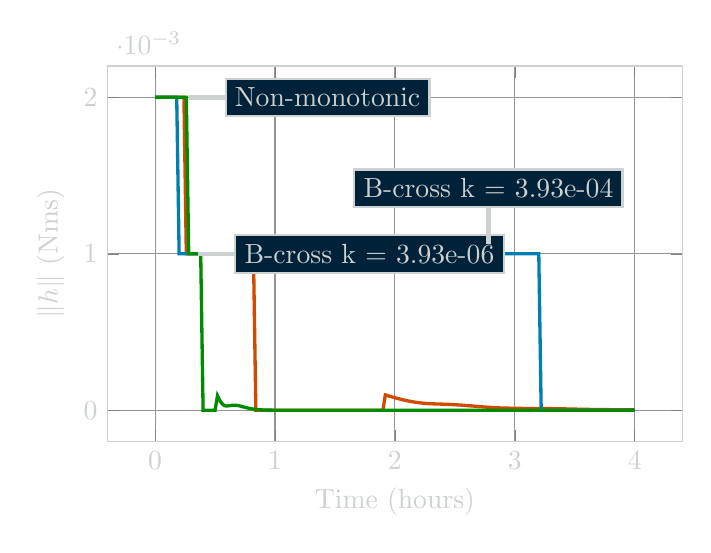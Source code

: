 % Recommended preamble:
\begin{tikzpicture}
\begin{axis}[grid style={color={rgb,1:red,0.58;green,0.58;blue,0.58}}, label style={color={rgb,1:red,0.804;green,0.82;blue,0.82}}, tick label style={color={rgb,1:red,0.804;green,0.82;blue,0.82}}, axis line style={color={rgb,1:red,0.804;green,0.82;blue,0.82}}, xmajorgrids, ymajorgrids, height={2.5in}, width={3.5in}, xlabel={Time (hours)}, ylabel={$\|h\|$ (Nms)}, legend pos={north east}, title={{\rule{0pt}{1pt}}}]
    \addplot+[no marks, very thick, style={solid}, color={rgb,1:red,0.82;green,0.29;blue,0.0}, opacity={1.0}]
        coordinates {
            (0.0,0.002)
            (0.02,0.002)
            (0.04,0.002)
            (0.06,0.002)
            (0.08,0.002)
            (0.1,0.002)
            (0.12,0.002)
            (0.14,0.002)
            (0.16,0.002)
            (0.18,0.002)
            (0.2,0.002)
            (0.22,0.002)
            (0.24,0.002)
            (0.26,0.001)
            (0.28,0.001)
            (0.3,0.001)
            (0.32,0.001)
            (0.34,0.001)
            (0.36,0.001)
            (0.38,0.001)
            (0.4,0.001)
            (0.42,0.001)
            (0.44,0.001)
            (0.46,0.001)
            (0.48,0.001)
            (0.5,0.001)
            (0.52,0.001)
            (0.54,0.001)
            (0.56,0.001)
            (0.58,0.001)
            (0.6,0.001)
            (0.62,0.001)
            (0.64,0.001)
            (0.66,0.001)
            (0.68,0.001)
            (0.7,0.001)
            (0.72,0.001)
            (0.74,0.001)
            (0.76,0.001)
            (0.78,0.001)
            (0.8,0.001)
            (0.82,0.001)
            (0.84,0.0)
            (0.86,0.0)
            (0.88,0.0)
            (0.9,0.0)
            (0.92,0.0)
            (0.94,0.0)
            (0.96,0.0)
            (0.98,0.0)
            (1.0,0.0)
            (1.02,0.0)
            (1.04,0.0)
            (1.06,0.0)
            (1.08,0.0)
            (1.1,0.0)
            (1.12,0.0)
            (1.14,0.0)
            (1.16,0.0)
            (1.18,0.0)
            (1.2,0.0)
            (1.22,0.0)
            (1.24,0.0)
            (1.26,0.0)
            (1.28,0.0)
            (1.3,0.0)
            (1.32,0.0)
            (1.34,0.0)
            (1.36,0.0)
            (1.38,0.0)
            (1.4,0.0)
            (1.42,0.0)
            (1.44,0.0)
            (1.46,0.0)
            (1.48,0.0)
            (1.5,0.0)
            (1.52,0.0)
            (1.54,0.0)
            (1.56,0.0)
            (1.58,0.0)
            (1.6,0.0)
            (1.62,0.0)
            (1.64,0.0)
            (1.66,0.0)
            (1.68,0.0)
            (1.7,0.0)
            (1.72,0.0)
            (1.74,0.0)
            (1.76,0.0)
            (1.78,0.0)
            (1.8,0.0)
            (1.82,0.0)
            (1.84,0.0)
            (1.86,0.0)
            (1.88,0.0)
            (1.9,0.0)
            (1.92,9.78e-5)
            (1.94,9.316e-5)
            (1.96,8.856e-5)
            (1.98,8.409e-5)
            (2.0,7.975e-5)
            (2.02,7.561e-5)
            (2.04,7.164e-5)
            (2.06,6.787e-5)
            (2.08,6.433e-5)
            (2.1,6.099e-5)
            (2.12,5.788e-5)
            (2.14,5.502e-5)
            (2.16,5.237e-5)
            (2.18,4.997e-5)
            (2.2,4.79e-5)
            (2.22,4.612e-5)
            (2.24,4.453e-5)
            (2.26,4.322e-5)
            (2.28,4.227e-5)
            (2.3,4.147e-5)
            (2.32,4.071e-5)
            (2.34,4.012e-5)
            (2.36,3.969e-5)
            (2.38,3.919e-5)
            (2.4,3.858e-5)
            (2.42,3.803e-5)
            (2.44,3.751e-5)
            (2.46,3.683e-5)
            (2.48,3.595e-5)
            (2.5,3.505e-5)
            (2.52,3.422e-5)
            (2.54,3.331e-5)
            (2.56,3.221e-5)
            (2.58,3.097e-5)
            (2.6,2.973e-5)
            (2.62,2.855e-5)
            (2.64,2.735e-5)
            (2.66,2.608e-5)
            (2.68,2.475e-5)
            (2.7,2.343e-5)
            (2.72,2.219e-5)
            (2.74,2.102e-5)
            (2.76,1.992e-5)
            (2.78,1.887e-5)
            (2.8,1.788e-5)
            (2.82,1.695e-5)
            (2.84,1.609e-5)
            (2.86,1.533e-5)
            (2.88,1.468e-5)
            (2.9,1.414e-5)
            (2.92,1.37e-5)
            (2.94,1.333e-5)
            (2.96,1.302e-5)
            (2.98,1.274e-5)
            (3.0,1.246e-5)
            (3.02,1.218e-5)
            (3.04,1.191e-5)
            (3.06,1.165e-5)
            (3.08,1.142e-5)
            (3.1,1.125e-5)
            (3.12,1.114e-5)
            (3.14,1.107e-5)
            (3.16,1.103e-5)
            (3.18,1.097e-5)
            (3.2,1.088e-5)
            (3.22,1.075e-5)
            (3.24,1.059e-5)
            (3.26,1.041e-5)
            (3.28,1.022e-5)
            (3.3,1.004e-5)
            (3.32,9.855e-6)
            (3.34,9.662e-6)
            (3.36,9.445e-6)
            (3.38,9.192e-6)
            (3.4,8.896e-6)
            (3.42,8.563e-6)
            (3.44,8.204e-6)
            (3.46,7.832e-6)
            (3.48,7.46e-6)
            (3.5,7.098e-6)
            (3.52,6.751e-6)
            (3.54,6.421e-6)
            (3.56,6.107e-6)
            (3.58,5.808e-6)
            (3.6,5.521e-6)
            (3.62,5.245e-6)
            (3.64,4.981e-6)
            (3.66,4.729e-6)
            (3.68,4.492e-6)
            (3.7,4.271e-6)
            (3.72,4.07e-6)
            (3.74,3.892e-6)
            (3.76,3.741e-6)
            (3.78,3.618e-6)
            (3.8,3.524e-6)
            (3.82,3.454e-6)
            (3.84,3.403e-6)
            (3.86,3.363e-6)
            (3.88,3.328e-6)
            (3.9,3.292e-6)
            (3.92,3.253e-6)
            (3.94,3.208e-6)
            (3.96,3.159e-6)
            (3.98,3.107e-6)
            (4.0,3.055e-6)
        }
        ;
    \addplot+[no marks, very thick, style={solid}, color={rgb,1:red,0.0;green,0.498;blue,0.694}, opacity={1.0}]
        coordinates {
            (0.0,0.002)
            (0.02,0.002)
            (0.04,0.002)
            (0.06,0.002)
            (0.08,0.002)
            (0.1,0.002)
            (0.12,0.002)
            (0.14,0.002)
            (0.16,0.002)
            (0.18,0.002)
            (0.2,0.001)
            (0.22,0.001)
            (0.24,0.001)
            (0.26,0.001)
            (0.28,0.001)
            (0.3,0.001)
            (0.32,0.001)
            (0.34,0.001)
            (0.36,0.001)
            (0.38,0.001)
            (0.4,0.001)
            (0.42,0.001)
            (0.44,0.001)
            (0.46,0.001)
            (0.48,0.001)
            (0.5,0.001)
            (0.52,0.001)
            (0.54,0.001)
            (0.56,0.001)
            (0.58,0.001)
            (0.6,0.001)
            (0.62,0.001)
            (0.64,0.001)
            (0.66,0.001)
            (0.68,0.001)
            (0.7,0.001)
            (0.72,0.001)
            (0.74,0.001)
            (0.76,0.001)
            (0.78,0.001)
            (0.8,0.001)
            (0.82,0.001)
            (0.84,0.001)
            (0.86,0.001)
            (0.88,0.001)
            (0.9,0.001)
            (0.92,0.001)
            (0.94,0.001)
            (0.96,0.001)
            (0.98,0.001)
            (1.0,0.001)
            (1.02,0.001)
            (1.04,0.001)
            (1.06,0.001)
            (1.08,0.001)
            (1.1,0.001)
            (1.12,0.001)
            (1.14,0.001)
            (1.16,0.001)
            (1.18,0.001)
            (1.2,0.001)
            (1.22,0.001)
            (1.24,0.001)
            (1.26,0.001)
            (1.28,0.001)
            (1.3,0.001)
            (1.32,0.001)
            (1.34,0.001)
            (1.36,0.001)
            (1.38,0.001)
            (1.4,0.001)
            (1.42,0.001)
            (1.44,0.001)
            (1.46,0.001)
            (1.48,0.001)
            (1.5,0.001)
            (1.52,0.001)
            (1.54,0.001)
            (1.56,0.001)
            (1.58,0.001)
            (1.6,0.001)
            (1.62,0.001)
            (1.64,0.001)
            (1.66,0.001)
            (1.68,0.001)
            (1.7,0.001)
            (1.72,0.001)
            (1.74,0.001)
            (1.76,0.001)
            (1.78,0.001)
            (1.8,0.001)
            (1.82,0.001)
            (1.84,0.001)
            (1.86,0.001)
            (1.88,0.001)
            (1.9,0.001)
            (1.92,0.001)
            (1.94,0.001)
            (1.96,0.001)
            (1.98,0.001)
            (2.0,0.001)
            (2.02,0.001)
            (2.04,0.001)
            (2.06,0.001)
            (2.08,0.001)
            (2.1,0.001)
            (2.12,0.001)
            (2.14,0.001)
            (2.16,0.001)
            (2.18,0.001)
            (2.2,0.001)
            (2.22,0.001)
            (2.24,0.001)
            (2.26,0.001)
            (2.28,0.001)
            (2.3,0.001)
            (2.32,0.001)
            (2.34,0.001)
            (2.36,0.001)
            (2.38,0.001)
            (2.4,0.001)
            (2.42,0.001)
            (2.44,0.001)
            (2.46,0.001)
            (2.48,0.001)
            (2.5,0.001)
            (2.52,0.001)
            (2.54,0.001)
            (2.56,0.001)
            (2.58,0.001)
            (2.6,0.001)
            (2.62,0.001)
            (2.64,0.001)
            (2.66,0.001)
            (2.68,0.001)
            (2.7,0.001)
            (2.72,0.001)
            (2.74,0.001)
            (2.76,0.001)
            (2.78,0.001)
            (2.8,0.001)
            (2.82,0.001)
            (2.84,0.001)
            (2.86,0.001)
            (2.88,0.001)
            (2.9,0.001)
            (2.92,0.001)
            (2.94,0.001)
            (2.96,0.001)
            (2.98,0.001)
            (3.0,0.001)
            (3.02,0.001)
            (3.04,0.001)
            (3.06,0.001)
            (3.08,0.001)
            (3.1,0.001)
            (3.12,0.001)
            (3.14,0.001)
            (3.16,0.001)
            (3.18,0.001)
            (3.2,0.001)
            (3.22,0.0)
            (3.24,0.0)
            (3.26,0.0)
            (3.28,0.0)
            (3.3,0.0)
            (3.32,0.0)
            (3.34,0.0)
            (3.36,0.0)
            (3.38,0.0)
            (3.4,0.0)
            (3.42,0.0)
            (3.44,0.0)
            (3.46,0.0)
            (3.48,0.0)
            (3.5,0.0)
            (3.52,0.0)
            (3.54,0.0)
            (3.56,0.0)
            (3.58,0.0)
            (3.6,0.0)
            (3.62,0.0)
            (3.64,0.0)
            (3.66,0.0)
            (3.68,0.0)
            (3.7,0.0)
            (3.72,0.0)
            (3.74,0.0)
            (3.76,0.0)
            (3.78,0.0)
            (3.8,0.0)
            (3.82,0.0)
            (3.84,0.0)
            (3.86,0.0)
            (3.88,0.0)
            (3.9,0.0)
            (3.92,0.0)
            (3.94,0.0)
            (3.96,0.0)
            (3.98,0.0)
            (4.0,0.0)
        }
        ;
    \addplot+[no marks, very thick, style={solid}, color={rgb,1:red,0.0;green,0.549;blue,0.0}, opacity={1.0}]
        coordinates {
            (0.0,0.002)
            (0.02,0.002)
            (0.04,0.002)
            (0.06,0.002)
            (0.08,0.002)
            (0.1,0.002)
            (0.12,0.002)
            (0.14,0.002)
            (0.16,0.002)
            (0.18,0.002)
            (0.2,0.002)
            (0.22,0.002)
            (0.24,0.002)
            (0.26,0.002)
            (0.28,0.001)
            (0.3,0.001)
            (0.32,0.001)
            (0.34,0.001)
            (0.36,0.001)
            (0.38,0.001)
            (0.4,0.0)
            (0.42,0.0)
            (0.44,0.0)
            (0.46,0.0)
            (0.48,0.0)
            (0.5,0.0)
            (0.52,9.259e-5)
            (0.54,6.09e-5)
            (0.56,3.988e-5)
            (0.58,2.866e-5)
            (0.6,2.682e-5)
            (0.62,2.913e-5)
            (0.64,3.12e-5)
            (0.66,3.19e-5)
            (0.68,3.103e-5)
            (0.7,2.849e-5)
            (0.72,2.463e-5)
            (0.74,2.037e-5)
            (0.76,1.63e-5)
            (0.78,1.267e-5)
            (0.8,9.597e-6)
            (0.82,7.082e-6)
            (0.84,5.087e-6)
            (0.86,3.563e-6)
            (0.88,2.449e-6)
            (0.9,1.663e-6)
            (0.92,1.124e-6)
            (0.94,7.607e-7)
            (0.96,5.185e-7)
            (0.98,3.588e-7)
            (1.0,2.543e-7)
            (1.02,1.862e-7)
            (1.04,1.416e-7)
            (1.06,1.118e-7)
            (1.08,9.108e-8)
            (1.1,7.597e-8)
            (1.12,6.442e-8)
            (1.14,5.525e-8)
            (1.16,4.775e-8)
            (1.18,4.143e-8)
            (1.2,3.601e-8)
            (1.22,3.126e-8)
            (1.24,2.708e-8)
            (1.26,2.34e-8)
            (1.28,2.019e-8)
            (1.3,1.744e-8)
            (1.32,1.513e-8)
            (1.34,1.321e-8)
            (1.36,1.164e-8)
            (1.38,1.037e-8)
            (1.4,9.369e-9)
            (1.42,8.603e-9)
            (1.44,8.045e-9)
            (1.46,7.669e-9)
            (1.48,7.461e-9)
            (1.5,7.434e-9)
            (1.52,7.604e-9)
            (1.54,7.869e-9)
            (1.56,7.938e-9)
            (1.58,7.587e-9)
            (1.6,6.811e-9)
            (1.62,5.734e-9)
            (1.64,4.533e-9)
            (1.66,3.385e-9)
            (1.68,2.425e-9)
            (1.7,1.714e-9)
            (1.72,1.238e-9)
            (1.74,9.356e-10)
            (1.76,7.35e-10)
            (1.78,5.881e-10)
            (1.8,4.715e-10)
            (1.82,3.756e-10)
            (1.84,2.963e-10)
            (1.86,2.312e-10)
            (1.88,1.785e-10)
            (1.9,1.366e-10)
            (1.92,1.039e-10)
            (1.94,7.882e-11)
            (1.96,5.985e-11)
            (1.98,4.567e-11)
            (2.0,3.51e-11)
            (2.02,2.722e-11)
            (2.04,2.13e-11)
            (2.06,1.68e-11)
            (2.08,1.334e-11)
            (2.1,1.064e-11)
            (2.12,8.492e-12)
            (2.14,6.77e-12)
            (2.16,5.376e-12)
            (2.18,4.246e-12)
            (2.2,3.332e-12)
            (2.22,2.6e-12)
            (2.24,2.019e-12)
            (2.26,1.563e-12)
            (2.28,1.208e-12)
            (2.3,9.306e-13)
            (2.32,7.141e-13)
            (2.34,5.45e-13)
            (2.36,4.138e-13)
            (2.38,3.134e-13)
            (2.4,2.378e-13)
            (2.42,1.822e-13)
            (2.44,1.418e-13)
            (2.46,1.13e-13)
            (2.48,9.223e-14)
            (2.5,7.698e-14)
            (2.52,6.525e-14)
            (2.54,5.578e-14)
            (2.56,4.78e-14)
            (2.58,4.092e-14)
            (2.6,3.495e-14)
            (2.62,2.978e-14)
            (2.64,2.535e-14)
            (2.66,2.159e-14)
            (2.68,1.842e-14)
            (2.7,1.576e-14)
            (2.72,1.354e-14)
            (2.74,1.167e-14)
            (2.76,1.011e-14)
            (2.78,8.798e-15)
            (2.8,7.701e-15)
            (2.82,6.791e-15)
            (2.84,6.046e-15)
            (2.86,5.449e-15)
            (2.88,4.99e-15)
            (2.9,4.661e-15)
            (2.92,4.459e-15)
            (2.94,4.373e-15)
            (2.96,4.38e-15)
            (2.98,4.425e-15)
            (3.0,4.424e-15)
            (3.02,4.31e-15)
            (3.04,4.065e-15)
            (3.06,3.695e-15)
            (3.08,3.23e-15)
            (3.1,2.719e-15)
            (3.12,2.217e-15)
            (3.14,1.768e-15)
            (3.16,1.393e-15)
            (3.18,1.093e-15)
            (3.2,8.525e-16)
            (3.22,6.581e-16)
            (3.24,4.997e-16)
            (3.26,3.721e-16)
            (3.28,2.717e-16)
            (3.3,1.947e-16)
            (3.32,1.371e-16)
            (3.34,9.505e-17)
            (3.36,6.487e-17)
            (3.38,4.362e-17)
            (3.4,2.891e-17)
            (3.42,1.888e-17)
            (3.44,1.213e-17)
            (3.46,7.658e-18)
            (3.48,4.73e-18)
            (3.5,2.849e-18)
            (3.52,1.684e-18)
            (3.54,1.029e-18)
            (3.56,7.526e-19)
            (3.58,7.009e-19)
            (3.6,7.173e-19)
            (3.62,7.271e-19)
            (3.64,7.119e-19)
            (3.66,6.717e-19)
            (3.68,6.113e-19)
            (3.7,5.37e-19)
            (3.72,4.553e-19)
            (3.74,3.73e-19)
            (3.76,2.957e-19)
            (3.78,2.276e-19)
            (3.8,1.711e-19)
            (3.82,1.262e-19)
            (3.84,9.192e-20)
            (3.86,6.621e-20)
            (3.88,4.727e-20)
            (3.9,3.348e-20)
            (3.92,2.354e-20)
            (3.94,1.644e-20)
            (3.96,1.141e-20)
            (3.98,7.886e-21)
            (4.0,5.434e-21)
        }
        ;
    \node 
    [pin={[thick,pin edge={draw={rgb,1:red,0.804;green,0.82;blue,0.82},ultra thick},text={rgb,1:red,0.804;green,0.82;blue,0.82}, fill={rgb,1:red,0.0;green,0.133;blue,0.224}, draw={rgb,1:red,0.804;green,0.82;blue,0.82}]right:B-cross k = 3.93e-06}]  at 
    (0.28,0.001)
    {};
    \node 
    [pin={[thick,pin edge={draw={rgb,1:red,0.804;green,0.82;blue,0.82},ultra thick},text={rgb,1:red,0.804;green,0.82;blue,0.82}, fill={rgb,1:red,0.0;green,0.133;blue,0.224}, draw={rgb,1:red,0.804;green,0.82;blue,0.82}]above:B-cross k = 3.93e-04}]  at 
    (2.78,0.001)
    {};
    \node 
    [pin={[thick,pin edge={draw={rgb,1:red,0.804;green,0.82;blue,0.82},ultra thick},text={rgb,1:red,0.804;green,0.82;blue,0.82}, fill={rgb,1:red,0.0;green,0.133;blue,0.224}, draw={rgb,1:red,0.804;green,0.82;blue,0.82}]right:Non-monotonic}]  at 
    (0.2,0.002)
    {};
\end{axis}
\end{tikzpicture}
